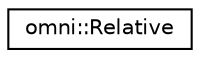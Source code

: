 digraph "Graphical Class Hierarchy"
{
  edge [fontname="Helvetica",fontsize="10",labelfontname="Helvetica",labelfontsize="10"];
  node [fontname="Helvetica",fontsize="10",shape=record];
  rankdir="LR";
  Node0 [label="omni::Relative",height=0.2,width=0.4,color="black", fillcolor="white", style="filled",URL="$classomni_1_1Relative.html"];
}
